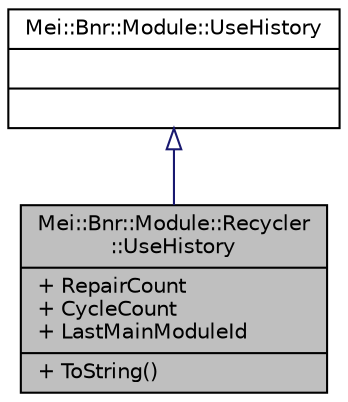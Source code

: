 digraph "Mei::Bnr::Module::Recycler::UseHistory"
{
  edge [fontname="Helvetica",fontsize="10",labelfontname="Helvetica",labelfontsize="10"];
  node [fontname="Helvetica",fontsize="10",shape=record];
  Node1 [label="{Mei::Bnr::Module::Recycler\l::UseHistory\n|+ RepairCount\l+ CycleCount\l+ LastMainModuleId\l|+ ToString()\l}",height=0.2,width=0.4,color="black", fillcolor="grey75", style="filled", fontcolor="black"];
  Node2 -> Node1 [dir="back",color="midnightblue",fontsize="10",style="solid",arrowtail="onormal",fontname="Helvetica"];
  Node2 [label="{Mei::Bnr::Module::UseHistory\n||}",height=0.2,width=0.4,color="black", fillcolor="white", style="filled",URL="$a00131.html",tooltip="Module::Status "];
}
